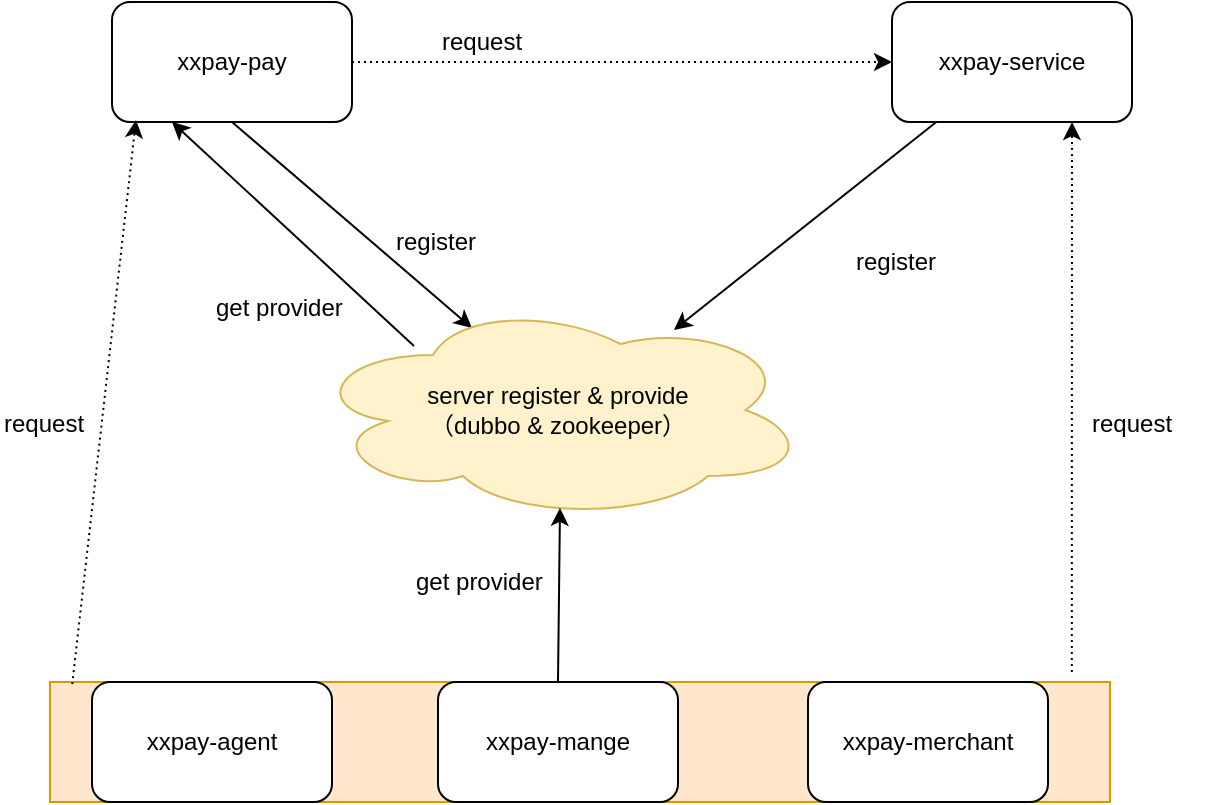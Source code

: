 <mxfile version="11.0.1" type="github"><diagram id="CobonL4kwcfej-ZTGem3" name="第 1 页"><mxGraphModel dx="1028" dy="593" grid="1" gridSize="10" guides="1" tooltips="1" connect="1" arrows="1" fold="1" page="1" pageScale="1" pageWidth="827" pageHeight="1169" math="0" shadow="0"><root><mxCell id="0"/><mxCell id="1" parent="0"/><mxCell id="QWjThyrGVYAY8o8sxJfe-29" value="" style="rounded=0;whiteSpace=wrap;html=1;fillColor=#ffe6cc;strokeColor=#d79b00;" vertex="1" parent="1"><mxGeometry x="159" y="500" width="530" height="60" as="geometry"/></mxCell><mxCell id="QWjThyrGVYAY8o8sxJfe-1" value="xxpay-service" style="rounded=1;whiteSpace=wrap;html=1;" vertex="1" parent="1"><mxGeometry x="580" y="160" width="120" height="60" as="geometry"/></mxCell><mxCell id="QWjThyrGVYAY8o8sxJfe-2" value="xxpay-pay" style="rounded=1;whiteSpace=wrap;html=1;" vertex="1" parent="1"><mxGeometry x="190" y="160" width="120" height="60" as="geometry"/></mxCell><mxCell id="QWjThyrGVYAY8o8sxJfe-3" value="" style="endArrow=classic;html=1;exitX=0.5;exitY=1;exitDx=0;exitDy=0;entryX=0.328;entryY=0.127;entryDx=0;entryDy=0;entryPerimeter=0;" edge="1" parent="1" source="QWjThyrGVYAY8o8sxJfe-2" target="QWjThyrGVYAY8o8sxJfe-5"><mxGeometry width="50" height="50" relative="1" as="geometry"><mxPoint x="380" y="80" as="sourcePoint"/><mxPoint x="360" y="430" as="targetPoint"/></mxGeometry></mxCell><mxCell id="QWjThyrGVYAY8o8sxJfe-5" value="server register &amp;amp; provide&lt;br&gt;（dubbo &amp;amp; zookeeper）" style="ellipse;shape=cloud;whiteSpace=wrap;html=1;fillColor=#fff2cc;strokeColor=#d6b656;" vertex="1" parent="1"><mxGeometry x="288" y="309" width="250" height="110" as="geometry"/></mxCell><mxCell id="QWjThyrGVYAY8o8sxJfe-7" value="" style="endArrow=classic;html=1;entryX=0.732;entryY=0.136;entryDx=0;entryDy=0;entryPerimeter=0;" edge="1" parent="1" source="QWjThyrGVYAY8o8sxJfe-1" target="QWjThyrGVYAY8o8sxJfe-5"><mxGeometry width="50" height="50" relative="1" as="geometry"><mxPoint x="190" y="630" as="sourcePoint"/><mxPoint x="240" y="580" as="targetPoint"/></mxGeometry></mxCell><mxCell id="QWjThyrGVYAY8o8sxJfe-9" value="register" style="text;html=1;resizable=0;points=[];autosize=1;align=left;verticalAlign=top;spacingTop=-4;" vertex="1" parent="1"><mxGeometry x="560" y="280" width="60" height="20" as="geometry"/></mxCell><mxCell id="QWjThyrGVYAY8o8sxJfe-10" value="register" style="text;html=1;resizable=0;points=[];autosize=1;align=left;verticalAlign=top;spacingTop=-4;" vertex="1" parent="1"><mxGeometry x="330" y="270" width="60" height="20" as="geometry"/></mxCell><mxCell id="QWjThyrGVYAY8o8sxJfe-13" value="xxpay-mange" style="rounded=1;whiteSpace=wrap;html=1;" vertex="1" parent="1"><mxGeometry x="353" y="500" width="120" height="60" as="geometry"/></mxCell><mxCell id="QWjThyrGVYAY8o8sxJfe-15" value="xxpay-agent" style="rounded=1;whiteSpace=wrap;html=1;" vertex="1" parent="1"><mxGeometry x="180" y="500" width="120" height="60" as="geometry"/></mxCell><mxCell id="QWjThyrGVYAY8o8sxJfe-16" value="xxpay-merchant" style="rounded=1;whiteSpace=wrap;html=1;" vertex="1" parent="1"><mxGeometry x="538" y="500" width="120" height="60" as="geometry"/></mxCell><mxCell id="QWjThyrGVYAY8o8sxJfe-22" value="" style="endArrow=classic;html=1;entryX=0.504;entryY=0.945;entryDx=0;entryDy=0;entryPerimeter=0;exitX=0.5;exitY=0;exitDx=0;exitDy=0;" edge="1" parent="1" source="QWjThyrGVYAY8o8sxJfe-13" target="QWjThyrGVYAY8o8sxJfe-5"><mxGeometry width="50" height="50" relative="1" as="geometry"><mxPoint x="410" y="480" as="sourcePoint"/><mxPoint x="460" y="430" as="targetPoint"/></mxGeometry></mxCell><mxCell id="QWjThyrGVYAY8o8sxJfe-25" value="get provider" style="text;html=1;resizable=0;points=[];autosize=1;align=left;verticalAlign=top;spacingTop=-4;" vertex="1" parent="1"><mxGeometry x="340" y="440" width="80" height="20" as="geometry"/></mxCell><mxCell id="QWjThyrGVYAY8o8sxJfe-32" value="" style="endArrow=classic;html=1;entryX=0.75;entryY=1;entryDx=0;entryDy=0;exitX=0.964;exitY=-0.083;exitDx=0;exitDy=0;exitPerimeter=0;dashed=1;dashPattern=1 2;" edge="1" parent="1" source="QWjThyrGVYAY8o8sxJfe-29" target="QWjThyrGVYAY8o8sxJfe-1"><mxGeometry width="50" height="50" relative="1" as="geometry"><mxPoint x="670" y="495" as="sourcePoint"/><mxPoint x="190" y="580" as="targetPoint"/></mxGeometry></mxCell><mxCell id="QWjThyrGVYAY8o8sxJfe-34" value="" style="endArrow=classic;html=1;dashed=1;dashPattern=1 2;entryX=0.1;entryY=0.983;entryDx=0;entryDy=0;entryPerimeter=0;exitX=0.021;exitY=0.017;exitDx=0;exitDy=0;exitPerimeter=0;" edge="1" parent="1" source="QWjThyrGVYAY8o8sxJfe-29" target="QWjThyrGVYAY8o8sxJfe-2"><mxGeometry width="50" height="50" relative="1" as="geometry"><mxPoint x="190" y="280" as="sourcePoint"/><mxPoint x="240" y="230" as="targetPoint"/></mxGeometry></mxCell><mxCell id="QWjThyrGVYAY8o8sxJfe-35" value="request" style="text;html=1;resizable=0;points=[];autosize=1;align=left;verticalAlign=top;spacingTop=-4;" vertex="1" parent="1"><mxGeometry x="134" y="361" width="60" height="20" as="geometry"/></mxCell><mxCell id="QWjThyrGVYAY8o8sxJfe-36" value="request" style="text;html=1;resizable=0;points=[];autosize=1;align=left;verticalAlign=top;spacingTop=-4;" vertex="1" parent="1"><mxGeometry x="678" y="361" width="60" height="20" as="geometry"/></mxCell><mxCell id="QWjThyrGVYAY8o8sxJfe-37" value="" style="endArrow=classic;html=1;entryX=0.25;entryY=1;entryDx=0;entryDy=0;exitX=0.212;exitY=0.209;exitDx=0;exitDy=0;exitPerimeter=0;" edge="1" parent="1" source="QWjThyrGVYAY8o8sxJfe-5" target="QWjThyrGVYAY8o8sxJfe-2"><mxGeometry width="50" height="50" relative="1" as="geometry"><mxPoint x="230" y="310" as="sourcePoint"/><mxPoint x="280" y="260" as="targetPoint"/></mxGeometry></mxCell><mxCell id="QWjThyrGVYAY8o8sxJfe-38" value="get provider" style="text;html=1;resizable=0;points=[];autosize=1;align=left;verticalAlign=top;spacingTop=-4;" vertex="1" parent="1"><mxGeometry x="240" y="303" width="80" height="20" as="geometry"/></mxCell><mxCell id="QWjThyrGVYAY8o8sxJfe-40" value="" style="endArrow=classic;html=1;dashed=1;dashPattern=1 2;" edge="1" parent="1" source="QWjThyrGVYAY8o8sxJfe-2" target="QWjThyrGVYAY8o8sxJfe-1"><mxGeometry width="50" height="50" relative="1" as="geometry"><mxPoint x="350" y="190" as="sourcePoint"/><mxPoint x="400" y="140" as="targetPoint"/></mxGeometry></mxCell><mxCell id="QWjThyrGVYAY8o8sxJfe-41" value="request&lt;br&gt;" style="text;html=1;resizable=0;points=[];autosize=1;align=left;verticalAlign=top;spacingTop=-4;" vertex="1" parent="1"><mxGeometry x="353" y="170" width="60" height="20" as="geometry"/></mxCell></root></mxGraphModel></diagram></mxfile>